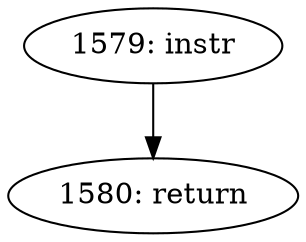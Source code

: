 digraph CFG_tcp_dsack_seen {
1579 [label="1579: instr"]
	1579 -> 1580
1580 [label="1580: return"]
	
}
